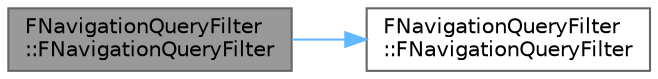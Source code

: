 digraph "FNavigationQueryFilter::FNavigationQueryFilter"
{
 // INTERACTIVE_SVG=YES
 // LATEX_PDF_SIZE
  bgcolor="transparent";
  edge [fontname=Helvetica,fontsize=10,labelfontname=Helvetica,labelfontsize=10];
  node [fontname=Helvetica,fontsize=10,shape=box,height=0.2,width=0.4];
  rankdir="LR";
  Node1 [id="Node000001",label="FNavigationQueryFilter\l::FNavigationQueryFilter",height=0.2,width=0.4,color="gray40", fillcolor="grey60", style="filled", fontcolor="black",tooltip=" "];
  Node1 -> Node2 [id="edge1_Node000001_Node000002",color="steelblue1",style="solid",tooltip=" "];
  Node2 [id="Node000002",label="FNavigationQueryFilter\l::FNavigationQueryFilter",height=0.2,width=0.4,color="grey40", fillcolor="white", style="filled",URL="$d7/d0c/structFNavigationQueryFilter.html#ad2ea794206d02b5f8078ebda5e6166fb",tooltip=" "];
}
